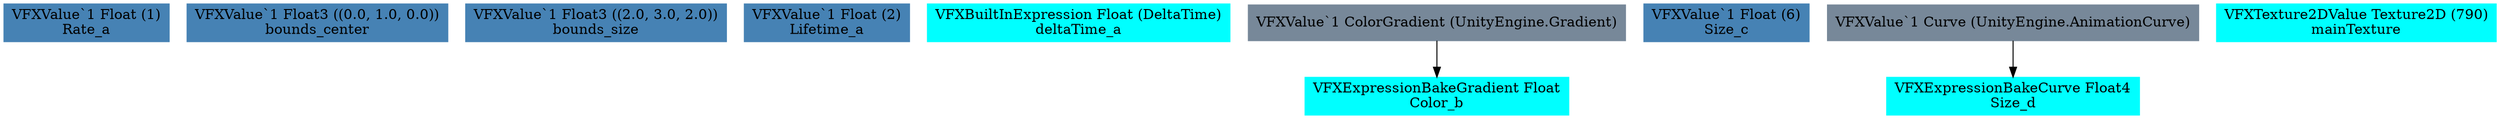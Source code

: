 digraph G {
node0 [shape="box" color="steelblue" style="filled" label="VFXValue`1 Float (1)
Rate_a"]
node1 [shape="box" color="steelblue" style="filled" label="VFXValue`1 Float3 ((0.0, 1.0, 0.0))
bounds_center"]
node2 [shape="box" color="steelblue" style="filled" label="VFXValue`1 Float3 ((2.0, 3.0, 2.0))
bounds_size"]
node3 [shape="box" color="steelblue" style="filled" label="VFXValue`1 Float (2)
Lifetime_a"]
node4 [shape="box" color="cyan" style="filled" label="VFXBuiltInExpression Float (DeltaTime)
deltaTime_a"]
node5 [shape="box" color="cyan" style="filled" label="VFXExpressionBakeGradient Float
Color_b"]
node6 [shape="box" color="lightslategray" style="filled" label="VFXValue`1 ColorGradient (UnityEngine.Gradient)"]
node7 [shape="box" color="steelblue" style="filled" label="VFXValue`1 Float (6)
Size_c"]
node8 [shape="box" color="cyan" style="filled" label="VFXExpressionBakeCurve Float4
Size_d"]
node9 [shape="box" color="lightslategray" style="filled" label="VFXValue`1 Curve (UnityEngine.AnimationCurve)"]
node10 [shape="box" color="cyan" style="filled" label="VFXTexture2DValue Texture2D (790)
mainTexture"]
node6 -> node5 
node9 -> node8 
}
